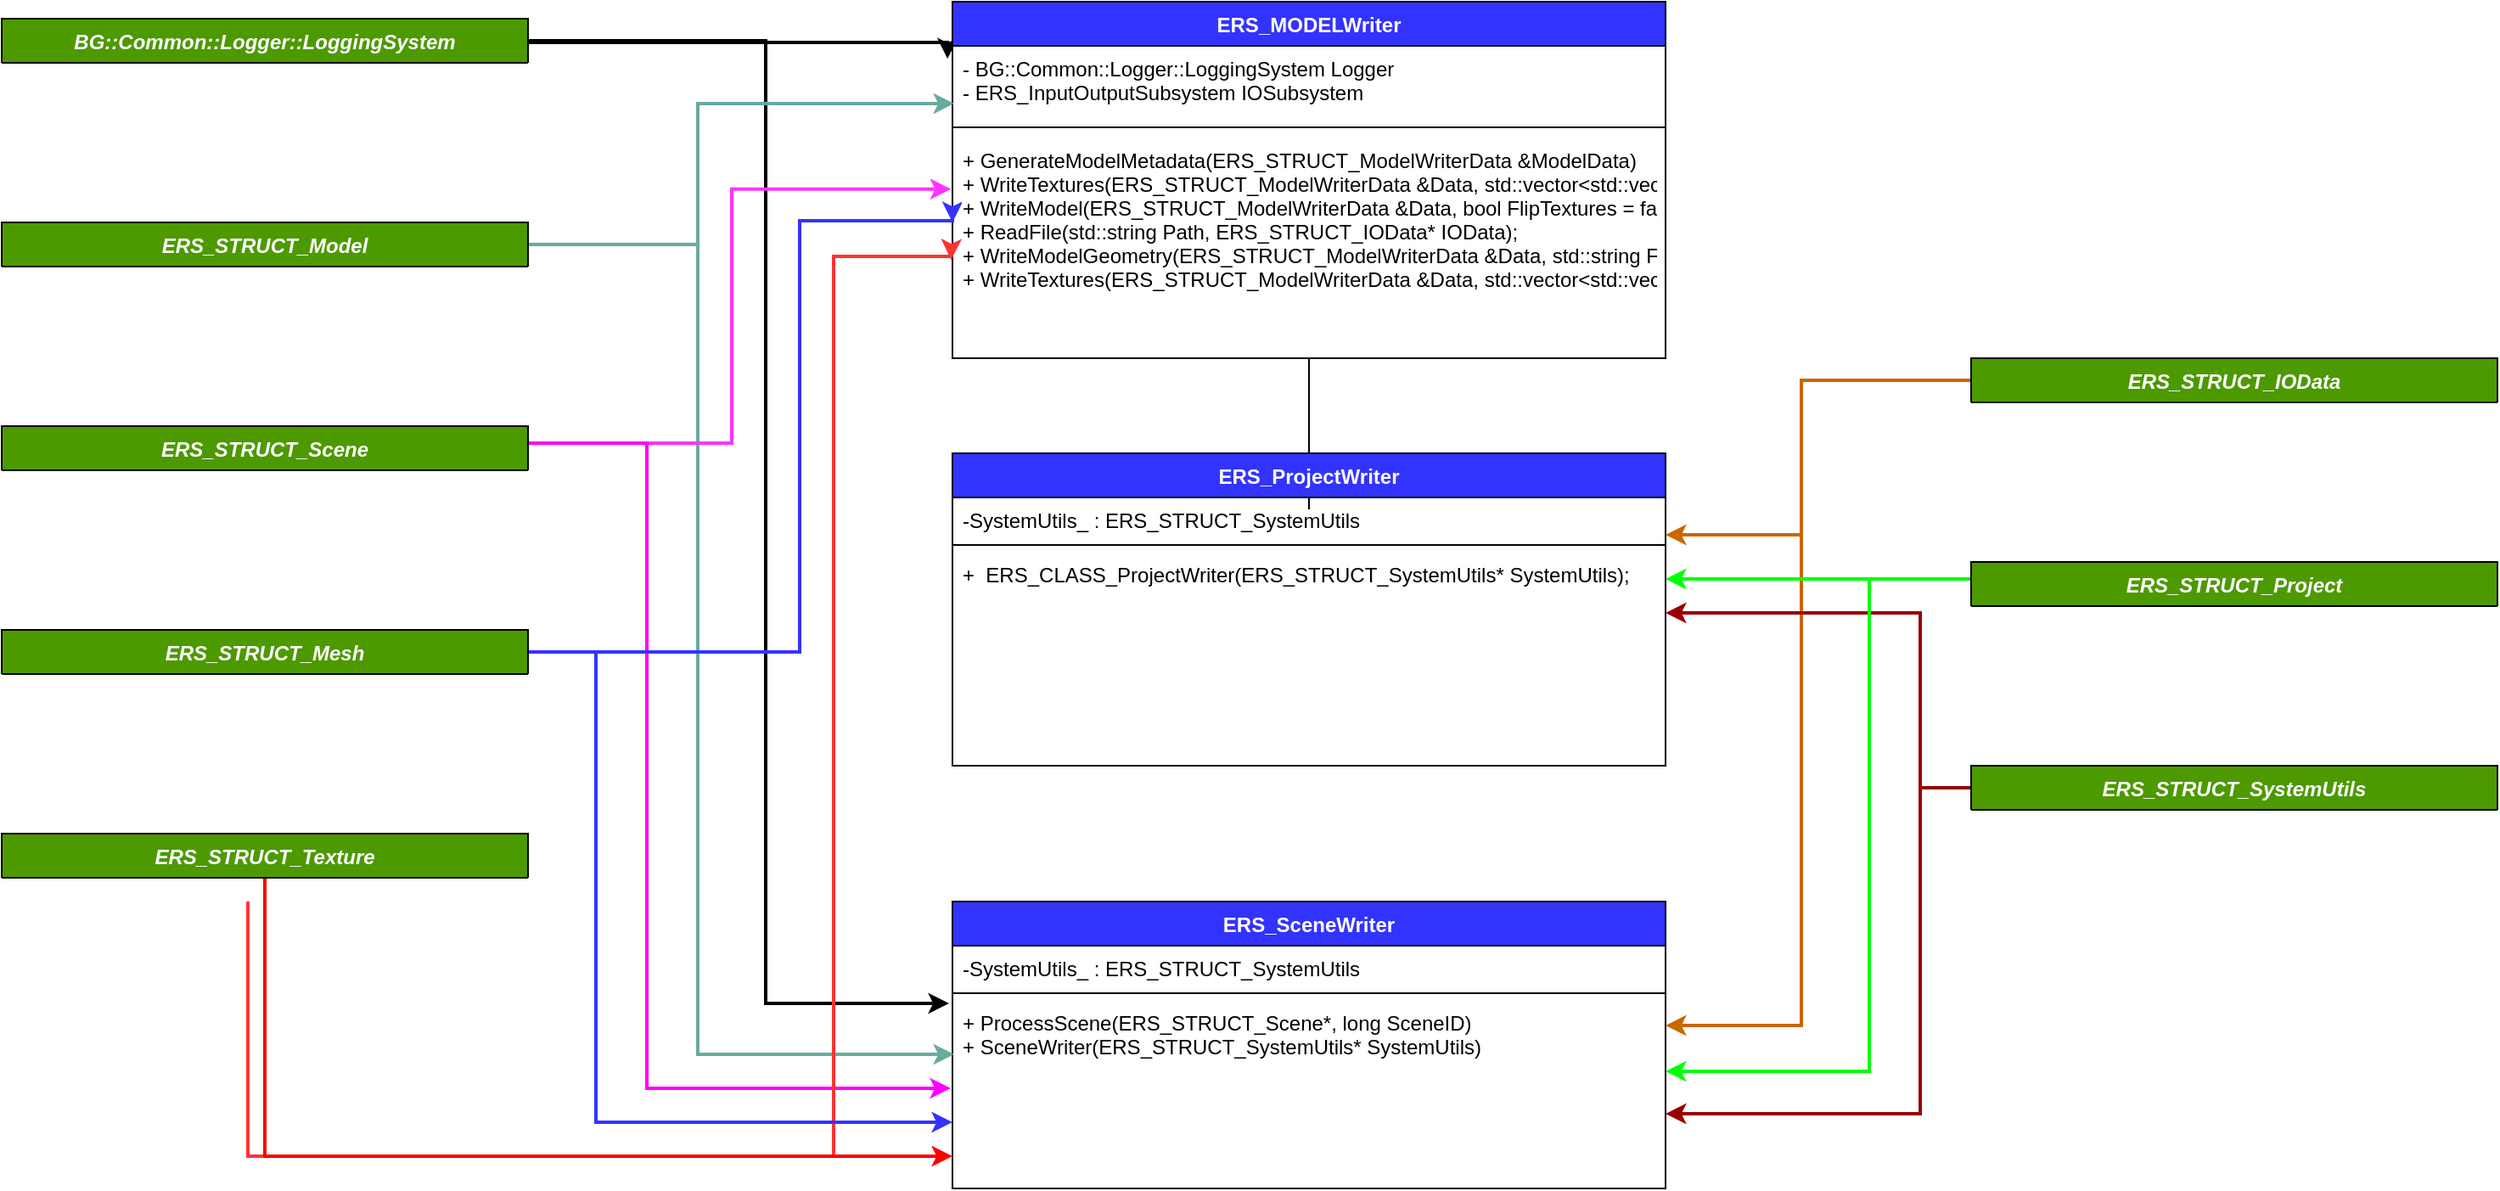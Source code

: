 <mxfile version="21.1.2" type="device">
  <diagram name="Page-1" id="taZV9tvtJvrhdrRDV3Sb">
    <mxGraphModel dx="3597" dy="1599" grid="1" gridSize="10" guides="1" tooltips="1" connect="1" arrows="1" fold="1" page="1" pageScale="1" pageWidth="850" pageHeight="1100" math="0" shadow="0">
      <root>
        <mxCell id="0" />
        <mxCell id="1" parent="0" />
        <mxCell id="zg09Nzef80ySRzNZ7IzD-41" style="edgeStyle=orthogonalEdgeStyle;rounded=0;orthogonalLoop=1;jettySize=auto;html=1;exitX=1;exitY=0.5;exitDx=0;exitDy=0;entryX=-0.007;entryY=0.16;entryDx=0;entryDy=0;entryPerimeter=0;strokeWidth=2;" parent="1" source="zg09Nzef80ySRzNZ7IzD-6" target="zg09Nzef80ySRzNZ7IzD-12" edge="1">
          <mxGeometry relative="1" as="geometry">
            <mxPoint x="-1920" y="-1027" as="targetPoint" />
            <Array as="points">
              <mxPoint x="-2160" y="-1026" />
            </Array>
          </mxGeometry>
        </mxCell>
        <mxCell id="zg09Nzef80ySRzNZ7IzD-59" style="edgeStyle=orthogonalEdgeStyle;rounded=0;orthogonalLoop=1;jettySize=auto;html=1;strokeWidth=2;" parent="1" source="zg09Nzef80ySRzNZ7IzD-6" edge="1">
          <mxGeometry relative="1" as="geometry">
            <Array as="points">
              <mxPoint x="-2020" y="-1027" />
              <mxPoint x="-2020" y="-460" />
            </Array>
            <mxPoint x="-1912" y="-460" as="targetPoint" />
          </mxGeometry>
        </mxCell>
        <mxCell id="zg09Nzef80ySRzNZ7IzD-6" value="BG::Common::Logger::LoggingSystem" style="swimlane;fontStyle=3;align=center;verticalAlign=top;childLayout=stackLayout;horizontal=1;startSize=26;horizontalStack=0;resizeParent=1;resizeLast=0;collapsible=1;marginBottom=0;rounded=0;shadow=0;strokeWidth=1;fillColor=#4D9900;fontColor=#ffffff;" parent="1" vertex="1" collapsed="1">
          <mxGeometry x="-2470" y="-1040" width="310" height="26" as="geometry">
            <mxRectangle x="280" y="10" width="310" height="40" as="alternateBounds" />
          </mxGeometry>
        </mxCell>
        <mxCell id="zg09Nzef80ySRzNZ7IzD-7" value="" style="line;html=1;strokeWidth=1;align=left;verticalAlign=middle;spacingTop=-1;spacingLeft=3;spacingRight=3;rotatable=0;labelPosition=right;points=[];portConstraint=eastwest;" parent="zg09Nzef80ySRzNZ7IzD-6" vertex="1">
          <mxGeometry y="26" width="310" height="8" as="geometry" />
        </mxCell>
        <mxCell id="kRgW9JgYMrjY-OFwEYzb-2" style="edgeStyle=orthogonalEdgeStyle;rounded=0;orthogonalLoop=1;jettySize=auto;html=1;exitX=0.5;exitY=1;exitDx=0;exitDy=0;" edge="1" parent="1" source="zg09Nzef80ySRzNZ7IzD-12">
          <mxGeometry relative="1" as="geometry">
            <mxPoint x="-1700" y="-740" as="targetPoint" />
          </mxGeometry>
        </mxCell>
        <mxCell id="zg09Nzef80ySRzNZ7IzD-12" value="ERS_MODELWriter" style="swimlane;fontStyle=1;align=center;verticalAlign=top;childLayout=stackLayout;horizontal=1;startSize=26;horizontalStack=0;resizeParent=1;resizeLast=0;collapsible=1;marginBottom=0;rounded=0;shadow=0;strokeWidth=1;fillColor=#3333FF;fontColor=#ffffff;" parent="1" vertex="1">
          <mxGeometry x="-1910" y="-1050" width="420" height="210" as="geometry">
            <mxRectangle x="-1910" y="-1053" width="245" height="26" as="alternateBounds" />
          </mxGeometry>
        </mxCell>
        <mxCell id="zg09Nzef80ySRzNZ7IzD-13" value="- BG::Common::Logger::LoggingSystem Logger &#xa;- ERS_InputOutputSubsystem IOSubsystem" style="text;align=left;verticalAlign=top;spacingLeft=4;spacingRight=4;overflow=hidden;rotatable=0;points=[[0,0.5],[1,0.5]];portConstraint=eastwest;labelBackgroundColor=default;" parent="zg09Nzef80ySRzNZ7IzD-12" vertex="1">
          <mxGeometry y="26" width="420" height="44" as="geometry" />
        </mxCell>
        <mxCell id="zg09Nzef80ySRzNZ7IzD-14" value="" style="line;html=1;strokeWidth=1;align=left;verticalAlign=middle;spacingTop=-1;spacingLeft=3;spacingRight=3;rotatable=0;labelPosition=right;points=[];portConstraint=eastwest;" parent="zg09Nzef80ySRzNZ7IzD-12" vertex="1">
          <mxGeometry y="70" width="420" height="8" as="geometry" />
        </mxCell>
        <mxCell id="zg09Nzef80ySRzNZ7IzD-16" value="ERS_ProjectWriter" style="swimlane;fontStyle=1;align=center;verticalAlign=top;childLayout=stackLayout;horizontal=1;startSize=26;horizontalStack=0;resizeParent=1;resizeLast=0;collapsible=1;marginBottom=0;rounded=0;shadow=0;strokeWidth=1;fillColor=#3333FF;fontColor=#ffffff;" parent="1" vertex="1">
          <mxGeometry x="-1910" y="-784" width="420" height="184" as="geometry">
            <mxRectangle x="-1910" y="-774" width="245" height="26" as="alternateBounds" />
          </mxGeometry>
        </mxCell>
        <mxCell id="zg09Nzef80ySRzNZ7IzD-17" value="-SystemUtils_ : ERS_STRUCT_SystemUtils " style="text;align=left;verticalAlign=top;spacingLeft=4;spacingRight=4;overflow=hidden;rotatable=0;points=[[0,0.5],[1,0.5]];portConstraint=eastwest;labelBackgroundColor=default;" parent="zg09Nzef80ySRzNZ7IzD-16" vertex="1">
          <mxGeometry y="26" width="420" height="24" as="geometry" />
        </mxCell>
        <mxCell id="zg09Nzef80ySRzNZ7IzD-18" value="" style="line;html=1;strokeWidth=1;align=left;verticalAlign=middle;spacingTop=-1;spacingLeft=3;spacingRight=3;rotatable=0;labelPosition=right;points=[];portConstraint=eastwest;" parent="zg09Nzef80ySRzNZ7IzD-16" vertex="1">
          <mxGeometry y="50" width="420" height="8" as="geometry" />
        </mxCell>
        <mxCell id="zg09Nzef80ySRzNZ7IzD-19" value="+     ERS_CLASS_ProjectWriter(ERS_STRUCT_SystemUtils* SystemUtils);&#xa;" style="text;align=left;verticalAlign=top;spacingLeft=4;spacingRight=4;overflow=hidden;rotatable=0;points=[[0,0.5],[1,0.5]];portConstraint=eastwest;labelBackgroundColor=default;" parent="zg09Nzef80ySRzNZ7IzD-16" vertex="1">
          <mxGeometry y="58" width="420" height="32" as="geometry" />
        </mxCell>
        <mxCell id="zg09Nzef80ySRzNZ7IzD-20" value="ERS_SceneWriter" style="swimlane;fontStyle=1;align=center;verticalAlign=top;childLayout=stackLayout;horizontal=1;startSize=26;horizontalStack=0;resizeParent=1;resizeLast=0;collapsible=1;marginBottom=0;rounded=0;shadow=0;strokeWidth=1;fillColor=#3333FF;fontColor=#ffffff;" parent="1" vertex="1">
          <mxGeometry x="-1910" y="-520" width="420" height="169" as="geometry">
            <mxRectangle x="-1910" y="-520" width="245" height="26" as="alternateBounds" />
          </mxGeometry>
        </mxCell>
        <mxCell id="zg09Nzef80ySRzNZ7IzD-21" value="-SystemUtils_ : ERS_STRUCT_SystemUtils " style="text;align=left;verticalAlign=top;spacingLeft=4;spacingRight=4;overflow=hidden;rotatable=0;points=[[0,0.5],[1,0.5]];portConstraint=eastwest;labelBackgroundColor=default;" parent="zg09Nzef80ySRzNZ7IzD-20" vertex="1">
          <mxGeometry y="26" width="420" height="24" as="geometry" />
        </mxCell>
        <mxCell id="zg09Nzef80ySRzNZ7IzD-22" value="" style="line;html=1;strokeWidth=1;align=left;verticalAlign=middle;spacingTop=-1;spacingLeft=3;spacingRight=3;rotatable=0;labelPosition=right;points=[];portConstraint=eastwest;" parent="zg09Nzef80ySRzNZ7IzD-20" vertex="1">
          <mxGeometry y="50" width="420" height="8" as="geometry" />
        </mxCell>
        <mxCell id="zg09Nzef80ySRzNZ7IzD-23" value="+ ProcessScene(ERS_STRUCT_Scene*, long SceneID)&#xa;+ SceneWriter(ERS_STRUCT_SystemUtils* SystemUtils)&#xa;&#xa;" style="text;align=left;verticalAlign=top;spacingLeft=4;spacingRight=4;overflow=hidden;rotatable=0;points=[[0,0.5],[1,0.5]];portConstraint=eastwest;labelBackgroundColor=default;" parent="zg09Nzef80ySRzNZ7IzD-20" vertex="1">
          <mxGeometry y="58" width="420" height="102" as="geometry" />
        </mxCell>
        <mxCell id="zg09Nzef80ySRzNZ7IzD-49" style="edgeStyle=orthogonalEdgeStyle;rounded=0;orthogonalLoop=1;jettySize=auto;html=1;strokeColor=#CC6600;strokeWidth=2;" parent="1" source="zg09Nzef80ySRzNZ7IzD-24" edge="1">
          <mxGeometry relative="1" as="geometry">
            <Array as="points">
              <mxPoint x="-1410" y="-827" />
              <mxPoint x="-1410" y="-736" />
            </Array>
            <mxPoint x="-1490" y="-736" as="targetPoint" />
          </mxGeometry>
        </mxCell>
        <mxCell id="CWAgNAgO267354R9wS38-5" style="edgeStyle=orthogonalEdgeStyle;rounded=0;orthogonalLoop=1;jettySize=auto;html=1;entryX=1;entryY=0.147;entryDx=0;entryDy=0;entryPerimeter=0;strokeColor=#CC6600;strokeWidth=2;" parent="1" source="zg09Nzef80ySRzNZ7IzD-24" target="zg09Nzef80ySRzNZ7IzD-23" edge="1">
          <mxGeometry relative="1" as="geometry">
            <Array as="points">
              <mxPoint x="-1410" y="-827" />
              <mxPoint x="-1410" y="-447" />
            </Array>
          </mxGeometry>
        </mxCell>
        <mxCell id="zg09Nzef80ySRzNZ7IzD-24" value="ERS_STRUCT_IOData" style="swimlane;fontStyle=3;align=center;verticalAlign=top;childLayout=stackLayout;horizontal=1;startSize=26;horizontalStack=0;resizeParent=1;resizeLast=0;collapsible=1;marginBottom=0;rounded=0;shadow=0;strokeWidth=1;fillColor=#4D9900;fontColor=#ffffff;" parent="1" vertex="1" collapsed="1">
          <mxGeometry x="-1310" y="-840" width="310" height="26" as="geometry">
            <mxRectangle x="280" y="10" width="310" height="40" as="alternateBounds" />
          </mxGeometry>
        </mxCell>
        <mxCell id="zg09Nzef80ySRzNZ7IzD-25" value="" style="line;html=1;strokeWidth=1;align=left;verticalAlign=middle;spacingTop=-1;spacingLeft=3;spacingRight=3;rotatable=0;labelPosition=right;points=[];portConstraint=eastwest;" parent="zg09Nzef80ySRzNZ7IzD-24" vertex="1">
          <mxGeometry y="26" width="310" height="8" as="geometry" />
        </mxCell>
        <mxCell id="zg09Nzef80ySRzNZ7IzD-55" style="edgeStyle=orthogonalEdgeStyle;rounded=0;orthogonalLoop=1;jettySize=auto;html=1;entryX=1;entryY=0.657;entryDx=0;entryDy=0;entryPerimeter=0;strokeColor=#990000;strokeWidth=2;" parent="1" source="zg09Nzef80ySRzNZ7IzD-26" target="zg09Nzef80ySRzNZ7IzD-23" edge="1">
          <mxGeometry relative="1" as="geometry">
            <Array as="points">
              <mxPoint x="-1340" y="-587" />
              <mxPoint x="-1340" y="-395" />
            </Array>
          </mxGeometry>
        </mxCell>
        <mxCell id="CWAgNAgO267354R9wS38-8" style="edgeStyle=orthogonalEdgeStyle;rounded=0;orthogonalLoop=1;jettySize=auto;html=1;strokeColor=#990000;strokeWidth=2;" parent="1" source="zg09Nzef80ySRzNZ7IzD-26" edge="1">
          <mxGeometry relative="1" as="geometry">
            <Array as="points">
              <mxPoint x="-1340" y="-587" />
              <mxPoint x="-1340" y="-690" />
              <mxPoint x="-1487" y="-690" />
            </Array>
            <mxPoint x="-1490" y="-690" as="targetPoint" />
          </mxGeometry>
        </mxCell>
        <mxCell id="zg09Nzef80ySRzNZ7IzD-26" value="ERS_STRUCT_SystemUtils" style="swimlane;fontStyle=3;align=center;verticalAlign=top;childLayout=stackLayout;horizontal=1;startSize=26;horizontalStack=0;resizeParent=1;resizeLast=0;collapsible=1;marginBottom=0;rounded=0;shadow=0;strokeWidth=1;fillColor=#4D9900;fontColor=#ffffff;" parent="1" vertex="1" collapsed="1">
          <mxGeometry x="-1310" y="-600" width="310" height="26" as="geometry">
            <mxRectangle x="-1310" y="-600" width="310" height="40" as="alternateBounds" />
          </mxGeometry>
        </mxCell>
        <mxCell id="zg09Nzef80ySRzNZ7IzD-27" value="" style="line;html=1;strokeWidth=1;align=left;verticalAlign=middle;spacingTop=-1;spacingLeft=3;spacingRight=3;rotatable=0;labelPosition=right;points=[];portConstraint=eastwest;" parent="zg09Nzef80ySRzNZ7IzD-26" vertex="1">
          <mxGeometry y="26" width="310" height="8" as="geometry" />
        </mxCell>
        <mxCell id="CWAgNAgO267354R9wS38-6" style="edgeStyle=orthogonalEdgeStyle;rounded=0;orthogonalLoop=1;jettySize=auto;html=1;entryX=1;entryY=0.5;entryDx=0;entryDy=0;strokeColor=#00FF00;strokeWidth=2;" parent="1" source="zg09Nzef80ySRzNZ7IzD-28" target="zg09Nzef80ySRzNZ7IzD-19" edge="1">
          <mxGeometry relative="1" as="geometry">
            <Array as="points">
              <mxPoint x="-1490" y="-710" />
            </Array>
          </mxGeometry>
        </mxCell>
        <mxCell id="CWAgNAgO267354R9wS38-7" style="edgeStyle=orthogonalEdgeStyle;rounded=0;orthogonalLoop=1;jettySize=auto;html=1;entryX=1;entryY=0.402;entryDx=0;entryDy=0;entryPerimeter=0;strokeColor=#00FF00;strokeWidth=2;" parent="1" source="zg09Nzef80ySRzNZ7IzD-28" target="zg09Nzef80ySRzNZ7IzD-23" edge="1">
          <mxGeometry relative="1" as="geometry">
            <mxPoint x="-1470" y="-410" as="targetPoint" />
            <Array as="points">
              <mxPoint x="-1370" y="-710" />
              <mxPoint x="-1370" y="-420" />
            </Array>
          </mxGeometry>
        </mxCell>
        <mxCell id="zg09Nzef80ySRzNZ7IzD-28" value="ERS_STRUCT_Project" style="swimlane;fontStyle=3;align=center;verticalAlign=top;childLayout=stackLayout;horizontal=1;startSize=26;horizontalStack=0;resizeParent=1;resizeLast=0;collapsible=1;marginBottom=0;rounded=0;shadow=0;strokeWidth=1;fillColor=#4D9900;fontColor=#ffffff;" parent="1" vertex="1" collapsed="1">
          <mxGeometry x="-1310" y="-720" width="310" height="26" as="geometry">
            <mxRectangle x="280" y="10" width="310" height="40" as="alternateBounds" />
          </mxGeometry>
        </mxCell>
        <mxCell id="zg09Nzef80ySRzNZ7IzD-29" value="" style="line;html=1;strokeWidth=1;align=left;verticalAlign=middle;spacingTop=-1;spacingLeft=3;spacingRight=3;rotatable=0;labelPosition=right;points=[];portConstraint=eastwest;" parent="zg09Nzef80ySRzNZ7IzD-28" vertex="1">
          <mxGeometry y="26" width="310" height="8" as="geometry" />
        </mxCell>
        <mxCell id="zg09Nzef80ySRzNZ7IzD-42" style="edgeStyle=orthogonalEdgeStyle;rounded=0;orthogonalLoop=1;jettySize=auto;html=1;exitX=1;exitY=0.5;exitDx=0;exitDy=0;strokeColor=#67AB9F;strokeWidth=2;" parent="1" source="zg09Nzef80ySRzNZ7IzD-30" edge="1">
          <mxGeometry relative="1" as="geometry">
            <mxPoint x="-1909" y="-990" as="targetPoint" />
            <Array as="points">
              <mxPoint x="-2060" y="-907" />
              <mxPoint x="-2060" y="-990" />
            </Array>
          </mxGeometry>
        </mxCell>
        <mxCell id="zg09Nzef80ySRzNZ7IzD-58" style="edgeStyle=orthogonalEdgeStyle;rounded=0;orthogonalLoop=1;jettySize=auto;html=1;strokeColor=#67AB9F;strokeWidth=2;" parent="1" source="zg09Nzef80ySRzNZ7IzD-30" edge="1">
          <mxGeometry relative="1" as="geometry">
            <Array as="points">
              <mxPoint x="-2060" y="-907" />
              <mxPoint x="-2060" y="-430" />
              <mxPoint x="-1909" y="-430" />
            </Array>
            <mxPoint x="-1909" y="-430" as="targetPoint" />
          </mxGeometry>
        </mxCell>
        <mxCell id="zg09Nzef80ySRzNZ7IzD-30" value="ERS_STRUCT_Model" style="swimlane;fontStyle=3;align=center;verticalAlign=top;childLayout=stackLayout;horizontal=1;startSize=26;horizontalStack=0;resizeParent=1;resizeLast=0;collapsible=1;marginBottom=0;rounded=0;shadow=0;strokeWidth=1;fillColor=#4D9900;fontColor=#ffffff;" parent="1" vertex="1" collapsed="1">
          <mxGeometry x="-2470" y="-920" width="310" height="26" as="geometry">
            <mxRectangle x="280" y="10" width="310" height="40" as="alternateBounds" />
          </mxGeometry>
        </mxCell>
        <mxCell id="zg09Nzef80ySRzNZ7IzD-31" value="" style="line;html=1;strokeWidth=1;align=left;verticalAlign=middle;spacingTop=-1;spacingLeft=3;spacingRight=3;rotatable=0;labelPosition=right;points=[];portConstraint=eastwest;" parent="zg09Nzef80ySRzNZ7IzD-30" vertex="1">
          <mxGeometry y="26" width="310" height="8" as="geometry" />
        </mxCell>
        <mxCell id="zg09Nzef80ySRzNZ7IzD-45" style="edgeStyle=orthogonalEdgeStyle;rounded=0;orthogonalLoop=1;jettySize=auto;html=1;entryX=-0.002;entryY=0.304;entryDx=0;entryDy=0;entryPerimeter=0;strokeColor=#FF33FF;strokeWidth=2;" parent="1" source="zg09Nzef80ySRzNZ7IzD-32" target="zg09Nzef80ySRzNZ7IzD-15" edge="1">
          <mxGeometry relative="1" as="geometry">
            <Array as="points">
              <mxPoint x="-2040" y="-790" />
              <mxPoint x="-2040" y="-940" />
            </Array>
          </mxGeometry>
        </mxCell>
        <mxCell id="zg09Nzef80ySRzNZ7IzD-57" style="edgeStyle=orthogonalEdgeStyle;rounded=0;orthogonalLoop=1;jettySize=auto;html=1;strokeColor=#FF00FF;strokeWidth=2;" parent="1" source="zg09Nzef80ySRzNZ7IzD-32" edge="1">
          <mxGeometry relative="1" as="geometry">
            <Array as="points">
              <mxPoint x="-2090" y="-790" />
              <mxPoint x="-2090" y="-410" />
              <mxPoint x="-1911" y="-410" />
            </Array>
            <mxPoint x="-1911" y="-410" as="targetPoint" />
          </mxGeometry>
        </mxCell>
        <mxCell id="zg09Nzef80ySRzNZ7IzD-32" value="ERS_STRUCT_Scene" style="swimlane;fontStyle=3;align=center;verticalAlign=top;childLayout=stackLayout;horizontal=1;startSize=26;horizontalStack=0;resizeParent=1;resizeLast=0;collapsible=1;marginBottom=0;rounded=0;shadow=0;strokeWidth=1;fillColor=#4D9900;fontColor=#ffffff;" parent="1" vertex="1" collapsed="1">
          <mxGeometry x="-2470" y="-800" width="310" height="26" as="geometry">
            <mxRectangle x="280" y="10" width="310" height="40" as="alternateBounds" />
          </mxGeometry>
        </mxCell>
        <mxCell id="zg09Nzef80ySRzNZ7IzD-33" value="" style="line;html=1;strokeWidth=1;align=left;verticalAlign=middle;spacingTop=-1;spacingLeft=3;spacingRight=3;rotatable=0;labelPosition=right;points=[];portConstraint=eastwest;" parent="zg09Nzef80ySRzNZ7IzD-32" vertex="1">
          <mxGeometry y="26" width="310" height="8" as="geometry" />
        </mxCell>
        <mxCell id="zg09Nzef80ySRzNZ7IzD-47" style="edgeStyle=orthogonalEdgeStyle;rounded=0;orthogonalLoop=1;jettySize=auto;html=1;strokeColor=#FF3333;strokeWidth=2;entryX=-0.002;entryY=0.72;entryDx=0;entryDy=0;entryPerimeter=0;" parent="1" target="zg09Nzef80ySRzNZ7IzD-15" edge="1">
          <mxGeometry relative="1" as="geometry">
            <Array as="points">
              <mxPoint x="-2325" y="-370" />
              <mxPoint x="-1980" y="-370" />
              <mxPoint x="-1980" y="-900" />
              <mxPoint x="-1911" y="-900" />
            </Array>
            <mxPoint x="-2325" y="-520" as="sourcePoint" />
            <mxPoint x="-1940" y="-890" as="targetPoint" />
          </mxGeometry>
        </mxCell>
        <mxCell id="zg09Nzef80ySRzNZ7IzD-53" style="edgeStyle=orthogonalEdgeStyle;rounded=0;orthogonalLoop=1;jettySize=auto;html=1;fillColor=#ffe6cc;strokeColor=#FF0000;strokeWidth=2;" parent="1" source="zg09Nzef80ySRzNZ7IzD-34" target="zg09Nzef80ySRzNZ7IzD-23" edge="1">
          <mxGeometry relative="1" as="geometry">
            <Array as="points">
              <mxPoint x="-2315" y="-370" />
            </Array>
          </mxGeometry>
        </mxCell>
        <mxCell id="zg09Nzef80ySRzNZ7IzD-34" value="ERS_STRUCT_Texture" style="swimlane;fontStyle=3;align=center;verticalAlign=top;childLayout=stackLayout;horizontal=1;startSize=26;horizontalStack=0;resizeParent=1;resizeLast=0;collapsible=1;marginBottom=0;rounded=0;shadow=0;strokeWidth=1;fillColor=#4D9900;fontColor=#ffffff;" parent="1" vertex="1" collapsed="1">
          <mxGeometry x="-2470" y="-560" width="310" height="26" as="geometry">
            <mxRectangle x="280" y="10" width="310" height="40" as="alternateBounds" />
          </mxGeometry>
        </mxCell>
        <mxCell id="zg09Nzef80ySRzNZ7IzD-35" value="" style="line;html=1;strokeWidth=1;align=left;verticalAlign=middle;spacingTop=-1;spacingLeft=3;spacingRight=3;rotatable=0;labelPosition=right;points=[];portConstraint=eastwest;" parent="zg09Nzef80ySRzNZ7IzD-34" vertex="1">
          <mxGeometry y="26" width="310" height="8" as="geometry" />
        </mxCell>
        <mxCell id="zg09Nzef80ySRzNZ7IzD-46" style="edgeStyle=orthogonalEdgeStyle;rounded=0;orthogonalLoop=1;jettySize=auto;html=1;entryX=0;entryY=0.5;entryDx=0;entryDy=0;strokeColor=#3333FF;strokeWidth=2;" parent="1" source="zg09Nzef80ySRzNZ7IzD-36" target="zg09Nzef80ySRzNZ7IzD-15" edge="1">
          <mxGeometry relative="1" as="geometry">
            <Array as="points">
              <mxPoint x="-2000" y="-667" />
              <mxPoint x="-2000" y="-921" />
            </Array>
            <mxPoint x="-1913" y="-944" as="targetPoint" />
          </mxGeometry>
        </mxCell>
        <mxCell id="zg09Nzef80ySRzNZ7IzD-54" style="edgeStyle=orthogonalEdgeStyle;rounded=0;orthogonalLoop=1;jettySize=auto;html=1;strokeColor=#3333FF;strokeWidth=2;" parent="1" source="zg09Nzef80ySRzNZ7IzD-36" edge="1">
          <mxGeometry relative="1" as="geometry">
            <Array as="points">
              <mxPoint x="-2120" y="-667" />
              <mxPoint x="-2120" y="-390" />
            </Array>
            <mxPoint x="-1910" y="-390" as="targetPoint" />
          </mxGeometry>
        </mxCell>
        <mxCell id="zg09Nzef80ySRzNZ7IzD-36" value="ERS_STRUCT_Mesh" style="swimlane;fontStyle=3;align=center;verticalAlign=top;childLayout=stackLayout;horizontal=1;startSize=26;horizontalStack=0;resizeParent=1;resizeLast=0;collapsible=1;marginBottom=0;rounded=0;shadow=0;strokeWidth=1;fillColor=#4D9900;fontColor=#ffffff;" parent="1" vertex="1" collapsed="1">
          <mxGeometry x="-2470" y="-680" width="310" height="26" as="geometry">
            <mxRectangle x="280" y="10" width="310" height="40" as="alternateBounds" />
          </mxGeometry>
        </mxCell>
        <mxCell id="zg09Nzef80ySRzNZ7IzD-37" value="" style="line;html=1;strokeWidth=1;align=left;verticalAlign=middle;spacingTop=-1;spacingLeft=3;spacingRight=3;rotatable=0;labelPosition=right;points=[];portConstraint=eastwest;" parent="zg09Nzef80ySRzNZ7IzD-36" vertex="1">
          <mxGeometry y="26" width="310" height="8" as="geometry" />
        </mxCell>
        <mxCell id="zg09Nzef80ySRzNZ7IzD-15" value="+ GenerateModelMetadata(ERS_STRUCT_ModelWriterData &amp;ModelData)&#xa;+ WriteTextures(ERS_STRUCT_ModelWriterData &amp;Data, std::vector&lt;std::vector&lt;int&gt;&gt;* TextureMemorySizes, std::vector&lt;std::vector&lt;long&gt;&gt;* ImageAssetIDs, std::vector&lt;std::vector&lt;std::pair&lt;int, int&gt;&gt;&gt;* ImageResolutions, std::vector&lt;std::vector&lt;int&gt;&gt;* ImageChannels, bool FlipTextures = false, FREE_IMAGE_FORMAT Format = FIF_PNG, int MipMaps = 10);&#xa;+ WriteModel(ERS_STRUCT_ModelWriterData &amp;Data, bool FlipTextures = false);&#xa;+ ReadFile(std::string Path, ERS_STRUCT_IOData* IOData);&#xa;+ WriteModelGeometry(ERS_STRUCT_ModelWriterData &amp;Data, std::string FormatName = &quot;fbx&quot;);&#xa;+ WriteTextures(ERS_STRUCT_ModelWriterData &amp;Data, std::vector&lt;std::vector&lt;int&gt;&gt;* TextureMemorySizes, std::vector&lt;std::vector&lt;long&gt;&gt;* ImageAssetIDs, std::vector&lt;std::vector&lt;std::pair&lt;int, int&gt;&gt;&gt;* ImageResolutions, std::vector&lt;std::vector&lt;int&gt;&gt;* ImageChannels, bool FlipTextures = false, FREE_IMAGE_FORMAT Format = FIF_PNG, int MipMaps = 10);&#xa;&#xa;&#xa;" style="text;align=left;verticalAlign=top;spacingLeft=4;spacingRight=4;overflow=hidden;rotatable=0;points=[[0,0.5],[1,0.5]];portConstraint=eastwest;labelBackgroundColor=default;" parent="1" vertex="1">
          <mxGeometry x="-1910" y="-970" width="420" height="100" as="geometry" />
        </mxCell>
      </root>
    </mxGraphModel>
  </diagram>
</mxfile>
